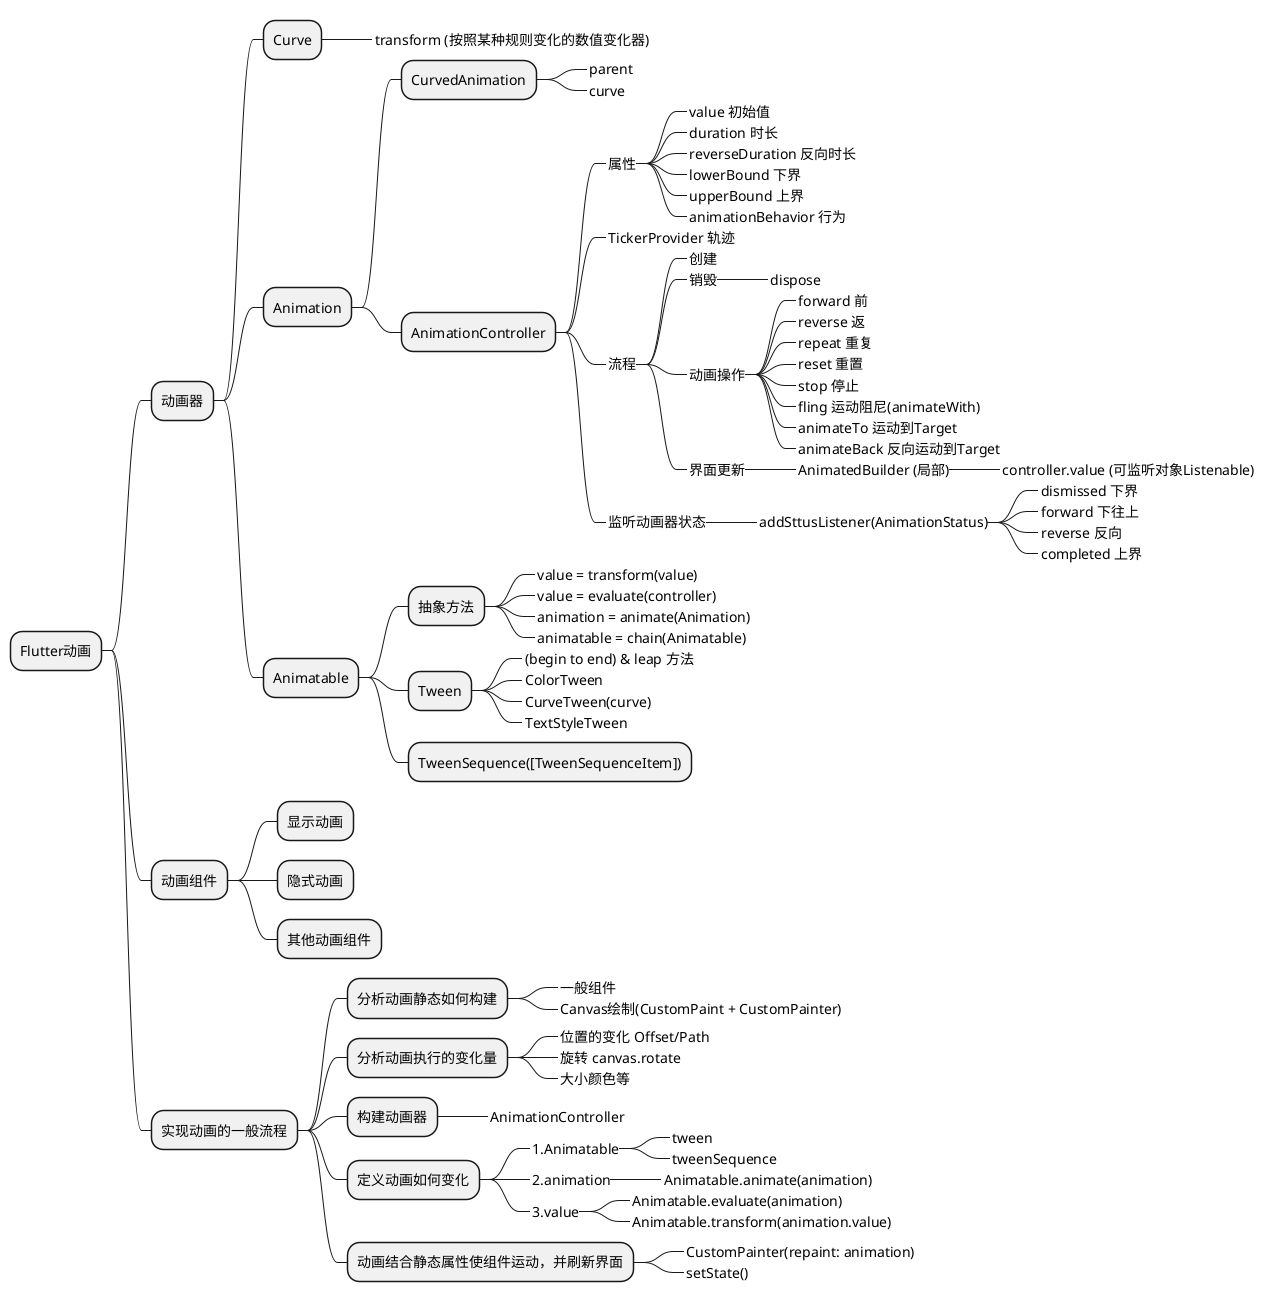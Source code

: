 @startmindmap
* Flutter动画
** 动画器
*** Curve
****_ transform (按照某种规则变化的数值变化器)
*** Animation
**** CurvedAnimation
*****_ parent
*****_ curve
**** AnimationController
*****_ 属性
******_ value 初始值
******_ duration 时长
******_ reverseDuration 反向时长
******_ lowerBound 下界
******_ upperBound 上界
******_ animationBehavior 行为
*****_ TickerProvider 轨迹
*****_ 流程
******_ 创建
******_ 销毁
*******_ dispose
******_ 动画操作
*******_ forward 前
*******_ reverse 返
*******_ repeat 重复
*******_ reset 重置
*******_ stop 停止
*******_ fling 运动阻尼(animateWith)
*******_ animateTo 运动到Target
*******_ animateBack 反向运动到Target
******_ 界面更新
*******_ AnimatedBuilder (局部)
********_ controller.value (可监听对象Listenable)
*****_ 监听动画器状态
******_ addSttusListener(AnimationStatus)
*******_ dismissed 下界
*******_ forward 下往上
*******_ reverse 反向
*******_ completed 上界
*** Animatable
**** 抽象方法
*****_ value = transform(value)
*****_ value = evaluate(controller)
*****_ animation = animate(Animation)
*****_ animatable = chain(Animatable)

**** Tween
*****_ (begin to end) & leap 方法
*****_ ColorTween
*****_ CurveTween(curve)
*****_ TextStyleTween
**** TweenSequence([TweenSequenceItem])

** 动画组件
*** 显示动画
*** 隐式动画
*** 其他动画组件

** 实现动画的一般流程
*** 分析动画静态如何构建
****_ 一般组件
****_ Canvas绘制(CustomPaint + CustomPainter)
*** 分析动画执行的变化量
****_ 位置的变化 Offset/Path
****_ 旋转 canvas.rotate
****_ 大小颜色等
*** 构建动画器
****_ AnimationController
*** 定义动画如何变化
****_ 1.Animatable
*****_ tween
*****_ tweenSequence
****_ 2.animation
*****_ Animatable.animate(animation)
****_ 3.value
*****_ Animatable.evaluate(animation)
*****_ Animatable.transform(animation.value)
*** 动画结合静态属性使组件运动，并刷新界面
****_ CustomPainter(repaint: animation)
****_ setState()
@endmindmap